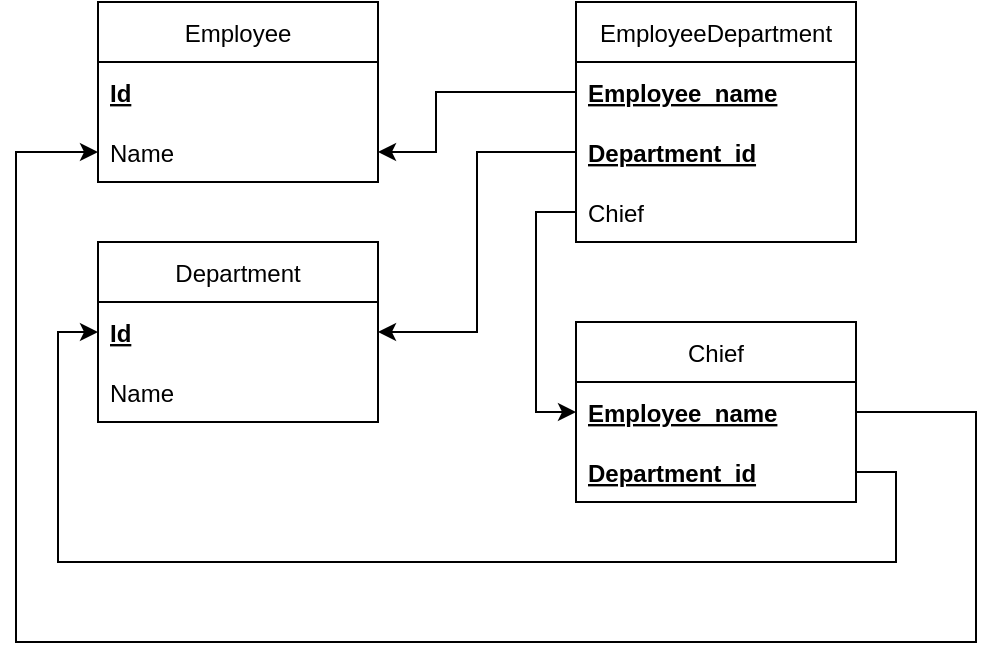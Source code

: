 <mxfile version="16.2.6" type="device"><diagram id="MsZsvoG-B-RuUB9Typ5L" name="Page-1"><mxGraphModel dx="749" dy="522" grid="1" gridSize="10" guides="1" tooltips="1" connect="1" arrows="1" fold="1" page="1" pageScale="1" pageWidth="827" pageHeight="1169" math="0" shadow="0"><root><mxCell id="0"/><mxCell id="1" parent="0"/><mxCell id="KWDZAelS0NFY-5tU-9J0-1" value="Employee" style="swimlane;fontStyle=0;childLayout=stackLayout;horizontal=1;startSize=30;horizontalStack=0;resizeParent=1;resizeParentMax=0;resizeLast=0;collapsible=1;marginBottom=0;" parent="1" vertex="1"><mxGeometry x="121" y="40" width="140" height="90" as="geometry"><mxRectangle x="40" y="80" width="80" height="30" as="alternateBounds"/></mxGeometry></mxCell><mxCell id="KWDZAelS0NFY-5tU-9J0-2" value="Id" style="text;strokeColor=none;fillColor=none;align=left;verticalAlign=middle;spacingLeft=4;spacingRight=4;overflow=hidden;points=[[0,0.5],[1,0.5]];portConstraint=eastwest;rotatable=0;fontStyle=5" parent="KWDZAelS0NFY-5tU-9J0-1" vertex="1"><mxGeometry y="30" width="140" height="30" as="geometry"/></mxCell><mxCell id="KWDZAelS0NFY-5tU-9J0-3" value="Name" style="text;strokeColor=none;fillColor=none;align=left;verticalAlign=middle;spacingLeft=4;spacingRight=4;overflow=hidden;points=[[0,0.5],[1,0.5]];portConstraint=eastwest;rotatable=0;" parent="KWDZAelS0NFY-5tU-9J0-1" vertex="1"><mxGeometry y="60" width="140" height="30" as="geometry"/></mxCell><mxCell id="KWDZAelS0NFY-5tU-9J0-17" value="Chief" style="swimlane;fontStyle=0;childLayout=stackLayout;horizontal=1;startSize=30;horizontalStack=0;resizeParent=1;resizeParentMax=0;resizeLast=0;collapsible=1;marginBottom=0;" parent="1" vertex="1"><mxGeometry x="360" y="200" width="140" height="90" as="geometry"/></mxCell><mxCell id="KWDZAelS0NFY-5tU-9J0-20" value="Employee_name" style="text;strokeColor=none;fillColor=none;align=left;verticalAlign=middle;spacingLeft=4;spacingRight=4;overflow=hidden;points=[[0,0.5],[1,0.5]];portConstraint=eastwest;rotatable=0;fontStyle=5" parent="KWDZAelS0NFY-5tU-9J0-17" vertex="1"><mxGeometry y="30" width="140" height="30" as="geometry"/></mxCell><mxCell id="KWDZAelS0NFY-5tU-9J0-19" value="Department_id" style="text;strokeColor=none;fillColor=none;align=left;verticalAlign=middle;spacingLeft=4;spacingRight=4;overflow=hidden;points=[[0,0.5],[1,0.5]];portConstraint=eastwest;rotatable=0;fontStyle=5" parent="KWDZAelS0NFY-5tU-9J0-17" vertex="1"><mxGeometry y="60" width="140" height="30" as="geometry"/></mxCell><mxCell id="KWDZAelS0NFY-5tU-9J0-57" value="Department" style="swimlane;fontStyle=0;childLayout=stackLayout;horizontal=1;startSize=30;horizontalStack=0;resizeParent=1;resizeParentMax=0;resizeLast=0;collapsible=1;marginBottom=0;" parent="1" vertex="1"><mxGeometry x="121" y="160" width="140" height="90" as="geometry"><mxRectangle x="40" y="80" width="80" height="30" as="alternateBounds"/></mxGeometry></mxCell><mxCell id="KWDZAelS0NFY-5tU-9J0-59" value="Id" style="text;strokeColor=none;fillColor=none;align=left;verticalAlign=middle;spacingLeft=4;spacingRight=4;overflow=hidden;points=[[0,0.5],[1,0.5]];portConstraint=eastwest;rotatable=0;fontStyle=5" parent="KWDZAelS0NFY-5tU-9J0-57" vertex="1"><mxGeometry y="30" width="140" height="30" as="geometry"/></mxCell><mxCell id="KWDZAelS0NFY-5tU-9J0-60" value="Name" style="text;strokeColor=none;fillColor=none;align=left;verticalAlign=middle;spacingLeft=4;spacingRight=4;overflow=hidden;points=[[0,0.5],[1,0.5]];portConstraint=eastwest;rotatable=0;fontStyle=0" parent="KWDZAelS0NFY-5tU-9J0-57" vertex="1"><mxGeometry y="60" width="140" height="30" as="geometry"/></mxCell><mxCell id="3v--wF7o4-Dyb1wHzCsi-12" value="EmployeeDepartment" style="swimlane;fontStyle=0;childLayout=stackLayout;horizontal=1;startSize=30;horizontalStack=0;resizeParent=1;resizeParentMax=0;resizeLast=0;collapsible=1;marginBottom=0;" vertex="1" parent="1"><mxGeometry x="360" y="40" width="140" height="120" as="geometry"><mxRectangle x="40" y="80" width="80" height="30" as="alternateBounds"/></mxGeometry></mxCell><mxCell id="3v--wF7o4-Dyb1wHzCsi-13" value="Employee_name" style="text;strokeColor=none;fillColor=none;align=left;verticalAlign=middle;spacingLeft=4;spacingRight=4;overflow=hidden;points=[[0,0.5],[1,0.5]];portConstraint=eastwest;rotatable=0;fontStyle=5" vertex="1" parent="3v--wF7o4-Dyb1wHzCsi-12"><mxGeometry y="30" width="140" height="30" as="geometry"/></mxCell><mxCell id="3v--wF7o4-Dyb1wHzCsi-14" value="Department_id" style="text;strokeColor=none;fillColor=none;align=left;verticalAlign=middle;spacingLeft=4;spacingRight=4;overflow=hidden;points=[[0,0.5],[1,0.5]];portConstraint=eastwest;rotatable=0;fontStyle=5" vertex="1" parent="3v--wF7o4-Dyb1wHzCsi-12"><mxGeometry y="60" width="140" height="30" as="geometry"/></mxCell><mxCell id="3v--wF7o4-Dyb1wHzCsi-15" value="Chief" style="text;strokeColor=none;fillColor=none;align=left;verticalAlign=middle;spacingLeft=4;spacingRight=4;overflow=hidden;points=[[0,0.5],[1,0.5]];portConstraint=eastwest;rotatable=0;" vertex="1" parent="3v--wF7o4-Dyb1wHzCsi-12"><mxGeometry y="90" width="140" height="30" as="geometry"/></mxCell><mxCell id="3v--wF7o4-Dyb1wHzCsi-16" style="edgeStyle=orthogonalEdgeStyle;rounded=0;orthogonalLoop=1;jettySize=auto;html=1;entryX=1;entryY=0.5;entryDx=0;entryDy=0;" edge="1" parent="1" source="3v--wF7o4-Dyb1wHzCsi-13" target="KWDZAelS0NFY-5tU-9J0-3"><mxGeometry relative="1" as="geometry"><Array as="points"><mxPoint x="290" y="85"/><mxPoint x="290" y="115"/></Array></mxGeometry></mxCell><mxCell id="3v--wF7o4-Dyb1wHzCsi-17" style="edgeStyle=orthogonalEdgeStyle;rounded=0;orthogonalLoop=1;jettySize=auto;html=1;entryX=1;entryY=0.5;entryDx=0;entryDy=0;" edge="1" parent="1" source="3v--wF7o4-Dyb1wHzCsi-14" target="KWDZAelS0NFY-5tU-9J0-59"><mxGeometry relative="1" as="geometry"/></mxCell><mxCell id="3v--wF7o4-Dyb1wHzCsi-18" style="edgeStyle=orthogonalEdgeStyle;rounded=0;orthogonalLoop=1;jettySize=auto;html=1;entryX=0;entryY=0.5;entryDx=0;entryDy=0;" edge="1" parent="1" source="3v--wF7o4-Dyb1wHzCsi-15" target="KWDZAelS0NFY-5tU-9J0-20"><mxGeometry relative="1" as="geometry"/></mxCell><mxCell id="3v--wF7o4-Dyb1wHzCsi-19" style="edgeStyle=orthogonalEdgeStyle;rounded=0;orthogonalLoop=1;jettySize=auto;html=1;exitX=1;exitY=0.5;exitDx=0;exitDy=0;entryX=0;entryY=0.5;entryDx=0;entryDy=0;" edge="1" parent="1" source="KWDZAelS0NFY-5tU-9J0-20" target="KWDZAelS0NFY-5tU-9J0-3"><mxGeometry relative="1" as="geometry"><mxPoint x="590" y="250" as="sourcePoint"/><mxPoint x="50" y="90" as="targetPoint"/><Array as="points"><mxPoint x="560" y="245"/><mxPoint x="560" y="360"/><mxPoint x="80" y="360"/><mxPoint x="80" y="115"/></Array></mxGeometry></mxCell><mxCell id="3v--wF7o4-Dyb1wHzCsi-20" style="edgeStyle=orthogonalEdgeStyle;rounded=0;orthogonalLoop=1;jettySize=auto;html=1;entryX=0;entryY=0.5;entryDx=0;entryDy=0;" edge="1" parent="1" source="KWDZAelS0NFY-5tU-9J0-19" target="KWDZAelS0NFY-5tU-9J0-59"><mxGeometry relative="1" as="geometry"><Array as="points"><mxPoint x="520" y="275"/><mxPoint x="520" y="320"/><mxPoint x="101" y="320"/><mxPoint x="101" y="205"/></Array></mxGeometry></mxCell></root></mxGraphModel></diagram></mxfile>